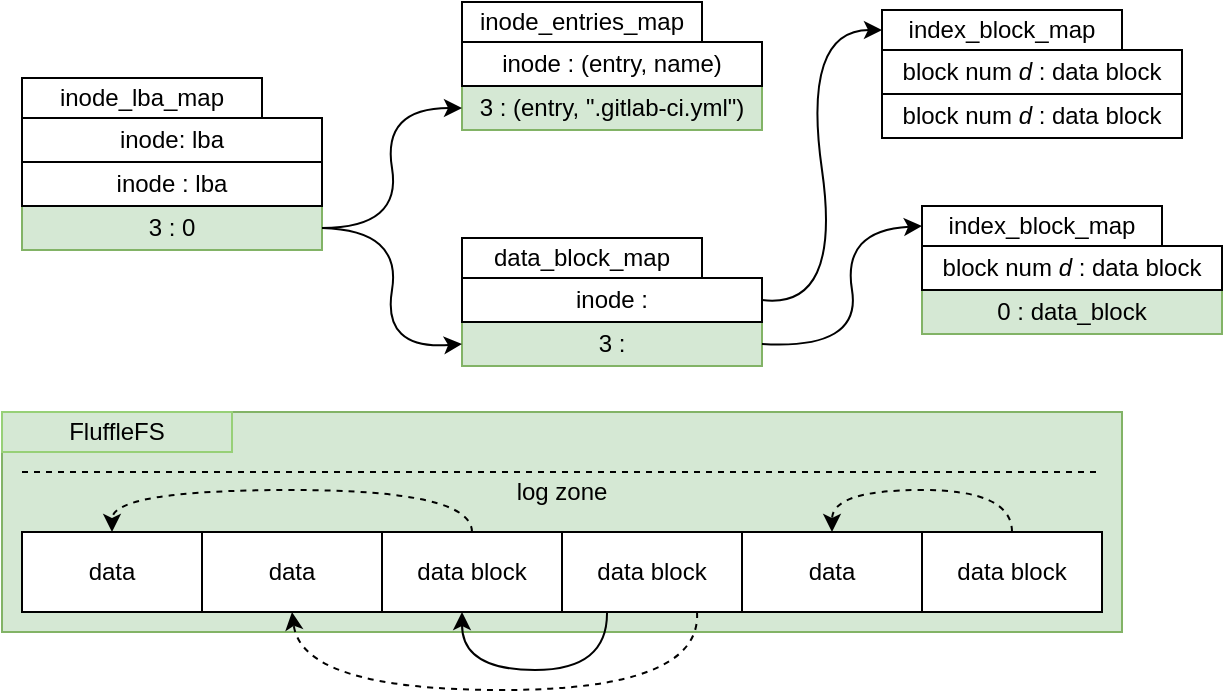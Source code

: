 <mxfile version="18.1.2" type="device"><diagram id="S2L_fBp9i6U7t1u01zK_" name="Page-1"><mxGraphModel dx="2799" dy="615" grid="1" gridSize="10" guides="1" tooltips="1" connect="1" arrows="1" fold="1" page="1" pageScale="1" pageWidth="850" pageHeight="1100" math="0" shadow="0"><root><mxCell id="0"/><mxCell id="1" parent="0"/><mxCell id="7m5ZMxFyuDyfAnOQIfry-2" value="inode_lba_map" style="text;html=1;fillColor=default;align=center;verticalAlign=middle;whiteSpace=wrap;rounded=0;strokeColor=#000000;" vertex="1" parent="1"><mxGeometry x="-960" y="244" width="120" height="20" as="geometry"/></mxCell><mxCell id="7m5ZMxFyuDyfAnOQIfry-4" value="" style="rounded=0;whiteSpace=wrap;html=1;fillColor=#d5e8d4;strokeColor=#82b366;" vertex="1" parent="1"><mxGeometry x="-970" y="411" width="560" height="110" as="geometry"/></mxCell><mxCell id="7m5ZMxFyuDyfAnOQIfry-6" value="FluffleFS" style="text;html=1;fillColor=none;align=center;verticalAlign=middle;whiteSpace=wrap;rounded=0;strokeColor=#97D077;" vertex="1" parent="1"><mxGeometry x="-970" y="411" width="115" height="20" as="geometry"/></mxCell><mxCell id="7m5ZMxFyuDyfAnOQIfry-12" value="" style="endArrow=none;dashed=1;html=1;rounded=0;" edge="1" parent="1"><mxGeometry width="50" height="50" relative="1" as="geometry"><mxPoint x="-960" y="441" as="sourcePoint"/><mxPoint x="-420" y="441" as="targetPoint"/></mxGeometry></mxCell><mxCell id="7m5ZMxFyuDyfAnOQIfry-15" value="log zone" style="text;html=1;strokeColor=none;fillColor=none;align=center;verticalAlign=middle;whiteSpace=wrap;rounded=0;" vertex="1" parent="1"><mxGeometry x="-960" y="441" width="540" height="19" as="geometry"/></mxCell><mxCell id="7m5ZMxFyuDyfAnOQIfry-22" value="data block" style="rounded=0;whiteSpace=wrap;html=1;" vertex="1" parent="1"><mxGeometry x="-690" y="471" width="90" height="40" as="geometry"/></mxCell><mxCell id="7m5ZMxFyuDyfAnOQIfry-23" value="data block" style="rounded=0;whiteSpace=wrap;html=1;" vertex="1" parent="1"><mxGeometry x="-510" y="471" width="90" height="40" as="geometry"/></mxCell><mxCell id="7m5ZMxFyuDyfAnOQIfry-28" value="&lt;div&gt;3 : 0&lt;/div&gt;" style="rounded=0;whiteSpace=wrap;html=1;fillColor=#d5e8d4;strokeColor=#82b366;" vertex="1" parent="1"><mxGeometry x="-960" y="308" width="150" height="22" as="geometry"/></mxCell><mxCell id="7m5ZMxFyuDyfAnOQIfry-30" value="inode_entries_map" style="text;html=1;fillColor=default;align=center;verticalAlign=middle;whiteSpace=wrap;rounded=0;strokeColor=#000000;" vertex="1" parent="1"><mxGeometry x="-740" y="206" width="120" height="20" as="geometry"/></mxCell><mxCell id="7m5ZMxFyuDyfAnOQIfry-32" value="&lt;div&gt;3 : (entry, &quot;.gitlab-ci.yml&quot;)&lt;br&gt;&lt;/div&gt;" style="rounded=0;whiteSpace=wrap;html=1;fillColor=#d5e8d4;strokeColor=#82b366;" vertex="1" parent="1"><mxGeometry x="-740" y="248" width="150" height="22" as="geometry"/></mxCell><mxCell id="7m5ZMxFyuDyfAnOQIfry-37" value="inode: lba" style="rounded=0;whiteSpace=wrap;html=1;fillColor=#FFFFFF;" vertex="1" parent="1"><mxGeometry x="-960" y="264" width="150" height="22" as="geometry"/></mxCell><mxCell id="7m5ZMxFyuDyfAnOQIfry-38" value="&lt;div&gt;inode : (entry, name)&lt;br&gt;&lt;/div&gt;" style="rounded=0;whiteSpace=wrap;html=1;fillColor=#FFFFFF;" vertex="1" parent="1"><mxGeometry x="-740" y="226" width="150" height="22" as="geometry"/></mxCell><mxCell id="7m5ZMxFyuDyfAnOQIfry-39" value="data" style="rounded=0;whiteSpace=wrap;html=1;" vertex="1" parent="1"><mxGeometry x="-600" y="471" width="90" height="40" as="geometry"/></mxCell><mxCell id="7m5ZMxFyuDyfAnOQIfry-40" value="data block" style="rounded=0;whiteSpace=wrap;html=1;" vertex="1" parent="1"><mxGeometry x="-780" y="471" width="90" height="40" as="geometry"/></mxCell><mxCell id="7m5ZMxFyuDyfAnOQIfry-41" value="data" style="rounded=0;whiteSpace=wrap;html=1;" vertex="1" parent="1"><mxGeometry x="-870" y="471" width="90" height="40" as="geometry"/></mxCell><mxCell id="7m5ZMxFyuDyfAnOQIfry-43" value="" style="curved=1;endArrow=classic;html=1;rounded=0;entryX=0.5;entryY=1;entryDx=0;entryDy=0;exitX=0.25;exitY=1;exitDx=0;exitDy=0;" edge="1" parent="1" source="7m5ZMxFyuDyfAnOQIfry-22"><mxGeometry width="50" height="50" relative="1" as="geometry"><mxPoint x="-672.5" y="511" as="sourcePoint"/><mxPoint x="-740" y="511" as="targetPoint"/><Array as="points"><mxPoint x="-667" y="540"/><mxPoint x="-740" y="540"/></Array></mxGeometry></mxCell><mxCell id="7m5ZMxFyuDyfAnOQIfry-44" value="inode : lba" style="rounded=0;whiteSpace=wrap;html=1;fillColor=#FFFFFF;" vertex="1" parent="1"><mxGeometry x="-960" y="286" width="150" height="22" as="geometry"/></mxCell><mxCell id="7m5ZMxFyuDyfAnOQIfry-45" value="" style="curved=1;endArrow=classic;html=1;rounded=0;entryX=0;entryY=0.5;entryDx=0;entryDy=0;exitX=1;exitY=0.5;exitDx=0;exitDy=0;" edge="1" parent="1" source="7m5ZMxFyuDyfAnOQIfry-28" target="7m5ZMxFyuDyfAnOQIfry-32"><mxGeometry width="50" height="50" relative="1" as="geometry"><mxPoint x="-752.5" y="521" as="sourcePoint"/><mxPoint x="-820" y="521" as="targetPoint"/><Array as="points"><mxPoint x="-770" y="319"/><mxPoint x="-780" y="259"/></Array></mxGeometry></mxCell><mxCell id="7m5ZMxFyuDyfAnOQIfry-46" value="data_block_map" style="text;html=1;fillColor=default;align=center;verticalAlign=middle;whiteSpace=wrap;rounded=0;strokeColor=#000000;" vertex="1" parent="1"><mxGeometry x="-740" y="324" width="120" height="20" as="geometry"/></mxCell><mxCell id="7m5ZMxFyuDyfAnOQIfry-47" value="3 : " style="rounded=0;whiteSpace=wrap;html=1;fillColor=#d5e8d4;strokeColor=#82b366;" vertex="1" parent="1"><mxGeometry x="-740" y="366" width="150" height="22" as="geometry"/></mxCell><mxCell id="7m5ZMxFyuDyfAnOQIfry-48" value="inode :" style="rounded=0;whiteSpace=wrap;html=1;fillColor=#FFFFFF;" vertex="1" parent="1"><mxGeometry x="-740" y="344" width="150" height="22" as="geometry"/></mxCell><mxCell id="7m5ZMxFyuDyfAnOQIfry-49" value="index_block_map" style="text;html=1;fillColor=default;align=center;verticalAlign=middle;whiteSpace=wrap;rounded=0;strokeColor=#000000;" vertex="1" parent="1"><mxGeometry x="-530" y="210" width="120" height="20" as="geometry"/></mxCell><mxCell id="7m5ZMxFyuDyfAnOQIfry-50" value="0 : data_block" style="rounded=0;whiteSpace=wrap;html=1;fillColor=#d5e8d4;strokeColor=#82b366;" vertex="1" parent="1"><mxGeometry x="-510" y="350" width="150" height="22" as="geometry"/></mxCell><mxCell id="7m5ZMxFyuDyfAnOQIfry-51" value="block num &lt;i&gt;d&lt;/i&gt; : data block" style="rounded=0;whiteSpace=wrap;html=1;fillColor=#FFFFFF;" vertex="1" parent="1"><mxGeometry x="-530" y="230" width="150" height="22" as="geometry"/></mxCell><mxCell id="7m5ZMxFyuDyfAnOQIfry-52" value="" style="curved=1;endArrow=classic;html=1;rounded=0;entryX=0;entryY=0.5;entryDx=0;entryDy=0;exitX=1;exitY=0.5;exitDx=0;exitDy=0;" edge="1" parent="1" source="7m5ZMxFyuDyfAnOQIfry-28" target="7m5ZMxFyuDyfAnOQIfry-47"><mxGeometry width="50" height="50" relative="1" as="geometry"><mxPoint x="-800" y="345" as="sourcePoint"/><mxPoint x="-730" y="303.0" as="targetPoint"/><Array as="points"><mxPoint x="-770" y="320"/><mxPoint x="-780" y="380"/></Array></mxGeometry></mxCell><mxCell id="7m5ZMxFyuDyfAnOQIfry-53" value="block num &lt;i&gt;d&lt;/i&gt; : data block" style="rounded=0;whiteSpace=wrap;html=1;fillColor=#FFFFFF;" vertex="1" parent="1"><mxGeometry x="-530" y="252" width="150" height="22" as="geometry"/></mxCell><mxCell id="7m5ZMxFyuDyfAnOQIfry-54" value="index_block_map" style="text;html=1;fillColor=default;align=center;verticalAlign=middle;whiteSpace=wrap;rounded=0;strokeColor=#000000;" vertex="1" parent="1"><mxGeometry x="-510" y="308" width="120" height="20" as="geometry"/></mxCell><mxCell id="7m5ZMxFyuDyfAnOQIfry-55" value="block num &lt;i&gt;d&lt;/i&gt; : data block" style="rounded=0;whiteSpace=wrap;html=1;fillColor=#FFFFFF;" vertex="1" parent="1"><mxGeometry x="-510" y="328" width="150" height="22" as="geometry"/></mxCell><mxCell id="7m5ZMxFyuDyfAnOQIfry-57" value="" style="curved=1;endArrow=classic;html=1;rounded=0;entryX=0;entryY=0.5;entryDx=0;entryDy=0;exitX=1;exitY=0.5;exitDx=0;exitDy=0;" edge="1" parent="1" source="7m5ZMxFyuDyfAnOQIfry-48" target="7m5ZMxFyuDyfAnOQIfry-49"><mxGeometry width="50" height="50" relative="1" as="geometry"><mxPoint x="-800" y="329" as="sourcePoint"/><mxPoint x="-730" y="387" as="targetPoint"/><Array as="points"><mxPoint x="-550" y="360"/><mxPoint x="-570" y="220"/></Array></mxGeometry></mxCell><mxCell id="7m5ZMxFyuDyfAnOQIfry-59" value="" style="curved=1;endArrow=classic;html=1;rounded=0;entryX=0;entryY=0.5;entryDx=0;entryDy=0;exitX=1;exitY=0.5;exitDx=0;exitDy=0;" edge="1" parent="1" source="7m5ZMxFyuDyfAnOQIfry-47" target="7m5ZMxFyuDyfAnOQIfry-54"><mxGeometry width="50" height="50" relative="1" as="geometry"><mxPoint x="-580" y="365" as="sourcePoint"/><mxPoint x="-520" y="230" as="targetPoint"/><Array as="points"><mxPoint x="-540" y="380"/><mxPoint x="-550" y="320"/></Array></mxGeometry></mxCell><mxCell id="7m5ZMxFyuDyfAnOQIfry-61" value="data" style="rounded=0;whiteSpace=wrap;html=1;" vertex="1" parent="1"><mxGeometry x="-960" y="471" width="90" height="40" as="geometry"/></mxCell><mxCell id="7m5ZMxFyuDyfAnOQIfry-63" value="" style="curved=1;endArrow=classic;html=1;rounded=0;entryX=0.5;entryY=0;entryDx=0;entryDy=0;exitX=0.5;exitY=0;exitDx=0;exitDy=0;dashed=1;" edge="1" parent="1" source="7m5ZMxFyuDyfAnOQIfry-23" target="7m5ZMxFyuDyfAnOQIfry-39"><mxGeometry width="50" height="50" relative="1" as="geometry"><mxPoint x="-487.5" y="511" as="sourcePoint"/><mxPoint x="-555" y="511" as="targetPoint"/><Array as="points"><mxPoint x="-465" y="450"/><mxPoint x="-555" y="450"/></Array></mxGeometry></mxCell><mxCell id="7m5ZMxFyuDyfAnOQIfry-64" value="" style="curved=1;endArrow=classic;html=1;rounded=0;entryX=0.5;entryY=0;entryDx=0;entryDy=0;exitX=0.5;exitY=0;exitDx=0;exitDy=0;dashed=1;" edge="1" parent="1" source="7m5ZMxFyuDyfAnOQIfry-40" target="7m5ZMxFyuDyfAnOQIfry-61"><mxGeometry width="50" height="50" relative="1" as="geometry"><mxPoint x="-730" y="471" as="sourcePoint"/><mxPoint x="-820" y="471" as="targetPoint"/><Array as="points"><mxPoint x="-735" y="450"/><mxPoint x="-915" y="450"/></Array></mxGeometry></mxCell><mxCell id="7m5ZMxFyuDyfAnOQIfry-65" value="" style="curved=1;endArrow=classic;html=1;rounded=0;entryX=0.5;entryY=1;entryDx=0;entryDy=0;exitX=0.75;exitY=1;exitDx=0;exitDy=0;dashed=1;" edge="1" parent="1" source="7m5ZMxFyuDyfAnOQIfry-22" target="7m5ZMxFyuDyfAnOQIfry-41"><mxGeometry width="50" height="50" relative="1" as="geometry"><mxPoint x="-720" y="561" as="sourcePoint"/><mxPoint x="-810" y="561" as="targetPoint"/><Array as="points"><mxPoint x="-620" y="550"/><mxPoint x="-820" y="550"/></Array></mxGeometry></mxCell></root></mxGraphModel></diagram></mxfile>